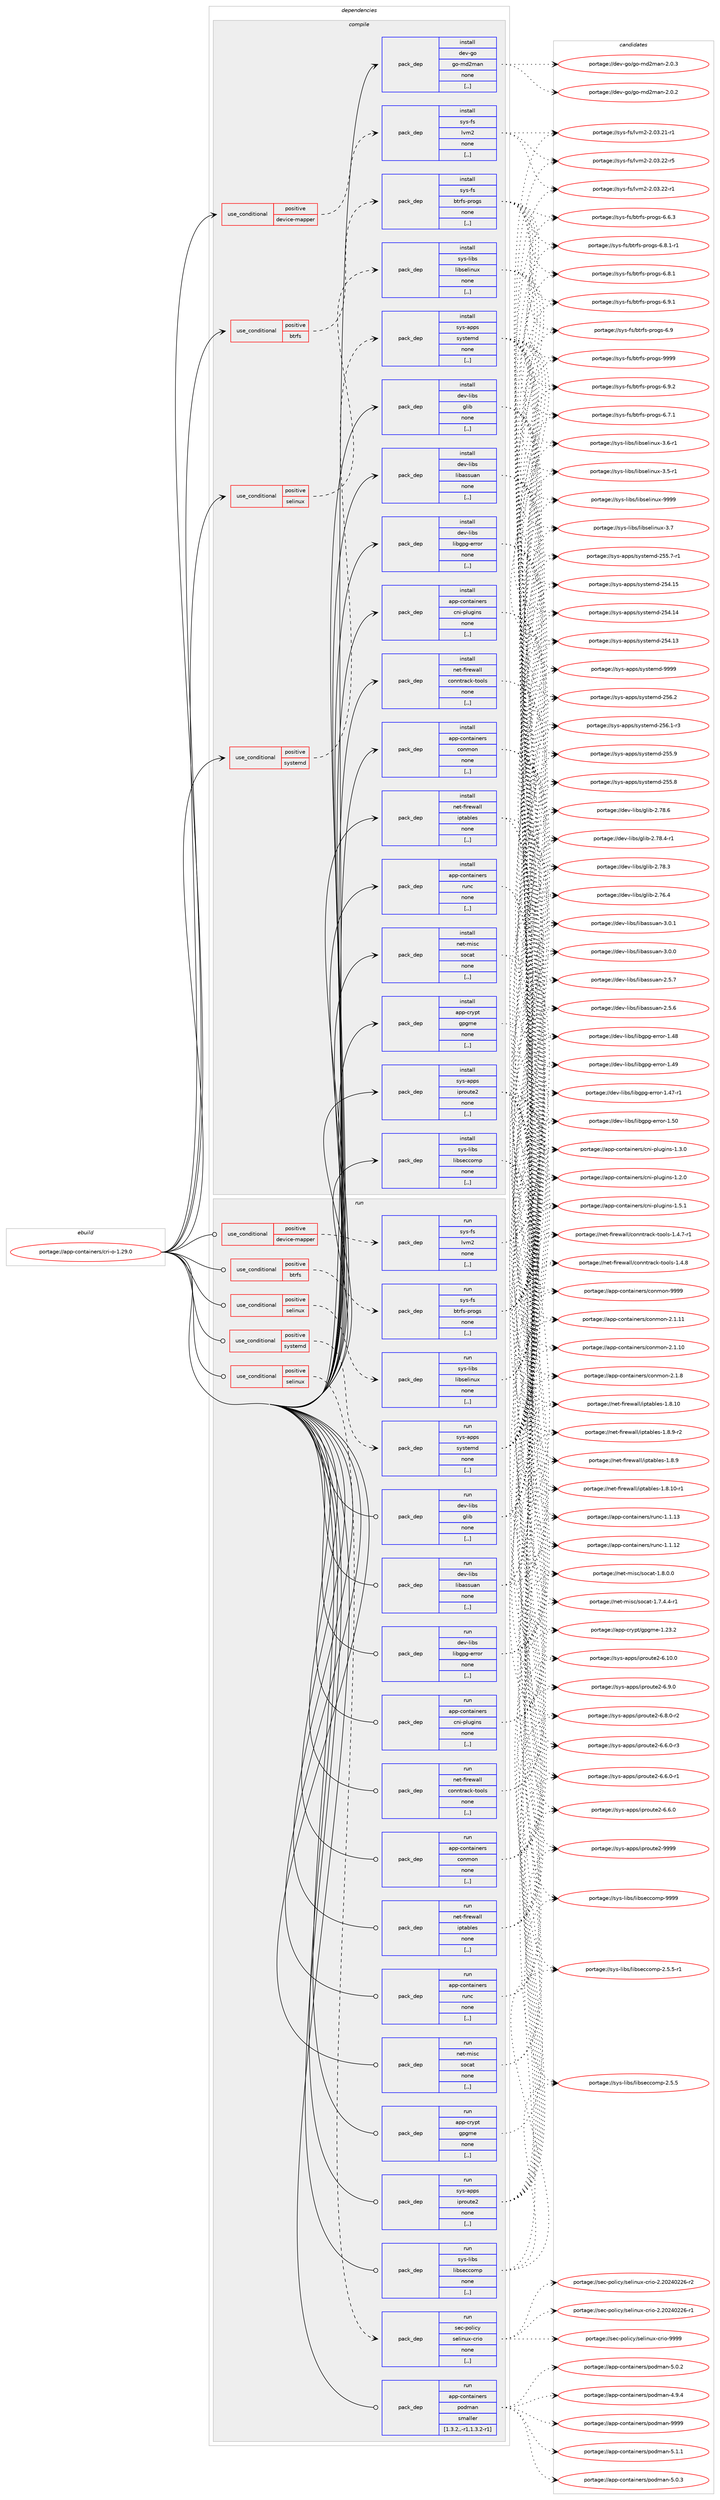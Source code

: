 digraph prolog {

# *************
# Graph options
# *************

newrank=true;
concentrate=true;
compound=true;
graph [rankdir=LR,fontname=Helvetica,fontsize=10,ranksep=1.5];#, ranksep=2.5, nodesep=0.2];
edge  [arrowhead=vee];
node  [fontname=Helvetica,fontsize=10];

# **********
# The ebuild
# **********

subgraph cluster_leftcol {
color=gray;
label=<<i>ebuild</i>>;
id [label="portage://app-containers/cri-o-1.29.0", color=red, width=4, href="../app-containers/cri-o-1.29.0.svg"];
}

# ****************
# The dependencies
# ****************

subgraph cluster_midcol {
color=gray;
label=<<i>dependencies</i>>;
subgraph cluster_compile {
fillcolor="#eeeeee";
style=filled;
label=<<i>compile</i>>;
subgraph cond2989 {
dependency11091 [label=<<TABLE BORDER="0" CELLBORDER="1" CELLSPACING="0" CELLPADDING="4"><TR><TD ROWSPAN="3" CELLPADDING="10">use_conditional</TD></TR><TR><TD>positive</TD></TR><TR><TD>btrfs</TD></TR></TABLE>>, shape=none, color=red];
subgraph pack8046 {
dependency11092 [label=<<TABLE BORDER="0" CELLBORDER="1" CELLSPACING="0" CELLPADDING="4" WIDTH="220"><TR><TD ROWSPAN="6" CELLPADDING="30">pack_dep</TD></TR><TR><TD WIDTH="110">install</TD></TR><TR><TD>sys-fs</TD></TR><TR><TD>btrfs-progs</TD></TR><TR><TD>none</TD></TR><TR><TD>[,,]</TD></TR></TABLE>>, shape=none, color=blue];
}
dependency11091:e -> dependency11092:w [weight=20,style="dashed",arrowhead="vee"];
}
id:e -> dependency11091:w [weight=20,style="solid",arrowhead="vee"];
subgraph cond2990 {
dependency11093 [label=<<TABLE BORDER="0" CELLBORDER="1" CELLSPACING="0" CELLPADDING="4"><TR><TD ROWSPAN="3" CELLPADDING="10">use_conditional</TD></TR><TR><TD>positive</TD></TR><TR><TD>device-mapper</TD></TR></TABLE>>, shape=none, color=red];
subgraph pack8047 {
dependency11094 [label=<<TABLE BORDER="0" CELLBORDER="1" CELLSPACING="0" CELLPADDING="4" WIDTH="220"><TR><TD ROWSPAN="6" CELLPADDING="30">pack_dep</TD></TR><TR><TD WIDTH="110">install</TD></TR><TR><TD>sys-fs</TD></TR><TR><TD>lvm2</TD></TR><TR><TD>none</TD></TR><TR><TD>[,,]</TD></TR></TABLE>>, shape=none, color=blue];
}
dependency11093:e -> dependency11094:w [weight=20,style="dashed",arrowhead="vee"];
}
id:e -> dependency11093:w [weight=20,style="solid",arrowhead="vee"];
subgraph cond2991 {
dependency11095 [label=<<TABLE BORDER="0" CELLBORDER="1" CELLSPACING="0" CELLPADDING="4"><TR><TD ROWSPAN="3" CELLPADDING="10">use_conditional</TD></TR><TR><TD>positive</TD></TR><TR><TD>selinux</TD></TR></TABLE>>, shape=none, color=red];
subgraph pack8048 {
dependency11096 [label=<<TABLE BORDER="0" CELLBORDER="1" CELLSPACING="0" CELLPADDING="4" WIDTH="220"><TR><TD ROWSPAN="6" CELLPADDING="30">pack_dep</TD></TR><TR><TD WIDTH="110">install</TD></TR><TR><TD>sys-libs</TD></TR><TR><TD>libselinux</TD></TR><TR><TD>none</TD></TR><TR><TD>[,,]</TD></TR></TABLE>>, shape=none, color=blue];
}
dependency11095:e -> dependency11096:w [weight=20,style="dashed",arrowhead="vee"];
}
id:e -> dependency11095:w [weight=20,style="solid",arrowhead="vee"];
subgraph cond2992 {
dependency11097 [label=<<TABLE BORDER="0" CELLBORDER="1" CELLSPACING="0" CELLPADDING="4"><TR><TD ROWSPAN="3" CELLPADDING="10">use_conditional</TD></TR><TR><TD>positive</TD></TR><TR><TD>systemd</TD></TR></TABLE>>, shape=none, color=red];
subgraph pack8049 {
dependency11098 [label=<<TABLE BORDER="0" CELLBORDER="1" CELLSPACING="0" CELLPADDING="4" WIDTH="220"><TR><TD ROWSPAN="6" CELLPADDING="30">pack_dep</TD></TR><TR><TD WIDTH="110">install</TD></TR><TR><TD>sys-apps</TD></TR><TR><TD>systemd</TD></TR><TR><TD>none</TD></TR><TR><TD>[,,]</TD></TR></TABLE>>, shape=none, color=blue];
}
dependency11097:e -> dependency11098:w [weight=20,style="dashed",arrowhead="vee"];
}
id:e -> dependency11097:w [weight=20,style="solid",arrowhead="vee"];
subgraph pack8050 {
dependency11099 [label=<<TABLE BORDER="0" CELLBORDER="1" CELLSPACING="0" CELLPADDING="4" WIDTH="220"><TR><TD ROWSPAN="6" CELLPADDING="30">pack_dep</TD></TR><TR><TD WIDTH="110">install</TD></TR><TR><TD>app-containers</TD></TR><TR><TD>cni-plugins</TD></TR><TR><TD>none</TD></TR><TR><TD>[,,]</TD></TR></TABLE>>, shape=none, color=blue];
}
id:e -> dependency11099:w [weight=20,style="solid",arrowhead="vee"];
subgraph pack8051 {
dependency11100 [label=<<TABLE BORDER="0" CELLBORDER="1" CELLSPACING="0" CELLPADDING="4" WIDTH="220"><TR><TD ROWSPAN="6" CELLPADDING="30">pack_dep</TD></TR><TR><TD WIDTH="110">install</TD></TR><TR><TD>app-containers</TD></TR><TR><TD>conmon</TD></TR><TR><TD>none</TD></TR><TR><TD>[,,]</TD></TR></TABLE>>, shape=none, color=blue];
}
id:e -> dependency11100:w [weight=20,style="solid",arrowhead="vee"];
subgraph pack8052 {
dependency11101 [label=<<TABLE BORDER="0" CELLBORDER="1" CELLSPACING="0" CELLPADDING="4" WIDTH="220"><TR><TD ROWSPAN="6" CELLPADDING="30">pack_dep</TD></TR><TR><TD WIDTH="110">install</TD></TR><TR><TD>app-containers</TD></TR><TR><TD>runc</TD></TR><TR><TD>none</TD></TR><TR><TD>[,,]</TD></TR></TABLE>>, shape=none, color=blue];
}
id:e -> dependency11101:w [weight=20,style="solid",arrowhead="vee"];
subgraph pack8053 {
dependency11102 [label=<<TABLE BORDER="0" CELLBORDER="1" CELLSPACING="0" CELLPADDING="4" WIDTH="220"><TR><TD ROWSPAN="6" CELLPADDING="30">pack_dep</TD></TR><TR><TD WIDTH="110">install</TD></TR><TR><TD>app-crypt</TD></TR><TR><TD>gpgme</TD></TR><TR><TD>none</TD></TR><TR><TD>[,,]</TD></TR></TABLE>>, shape=none, color=blue];
}
id:e -> dependency11102:w [weight=20,style="solid",arrowhead="vee"];
subgraph pack8054 {
dependency11103 [label=<<TABLE BORDER="0" CELLBORDER="1" CELLSPACING="0" CELLPADDING="4" WIDTH="220"><TR><TD ROWSPAN="6" CELLPADDING="30">pack_dep</TD></TR><TR><TD WIDTH="110">install</TD></TR><TR><TD>dev-go</TD></TR><TR><TD>go-md2man</TD></TR><TR><TD>none</TD></TR><TR><TD>[,,]</TD></TR></TABLE>>, shape=none, color=blue];
}
id:e -> dependency11103:w [weight=20,style="solid",arrowhead="vee"];
subgraph pack8055 {
dependency11104 [label=<<TABLE BORDER="0" CELLBORDER="1" CELLSPACING="0" CELLPADDING="4" WIDTH="220"><TR><TD ROWSPAN="6" CELLPADDING="30">pack_dep</TD></TR><TR><TD WIDTH="110">install</TD></TR><TR><TD>dev-libs</TD></TR><TR><TD>glib</TD></TR><TR><TD>none</TD></TR><TR><TD>[,,]</TD></TR></TABLE>>, shape=none, color=blue];
}
id:e -> dependency11104:w [weight=20,style="solid",arrowhead="vee"];
subgraph pack8056 {
dependency11105 [label=<<TABLE BORDER="0" CELLBORDER="1" CELLSPACING="0" CELLPADDING="4" WIDTH="220"><TR><TD ROWSPAN="6" CELLPADDING="30">pack_dep</TD></TR><TR><TD WIDTH="110">install</TD></TR><TR><TD>dev-libs</TD></TR><TR><TD>libassuan</TD></TR><TR><TD>none</TD></TR><TR><TD>[,,]</TD></TR></TABLE>>, shape=none, color=blue];
}
id:e -> dependency11105:w [weight=20,style="solid",arrowhead="vee"];
subgraph pack8057 {
dependency11106 [label=<<TABLE BORDER="0" CELLBORDER="1" CELLSPACING="0" CELLPADDING="4" WIDTH="220"><TR><TD ROWSPAN="6" CELLPADDING="30">pack_dep</TD></TR><TR><TD WIDTH="110">install</TD></TR><TR><TD>dev-libs</TD></TR><TR><TD>libgpg-error</TD></TR><TR><TD>none</TD></TR><TR><TD>[,,]</TD></TR></TABLE>>, shape=none, color=blue];
}
id:e -> dependency11106:w [weight=20,style="solid",arrowhead="vee"];
subgraph pack8058 {
dependency11107 [label=<<TABLE BORDER="0" CELLBORDER="1" CELLSPACING="0" CELLPADDING="4" WIDTH="220"><TR><TD ROWSPAN="6" CELLPADDING="30">pack_dep</TD></TR><TR><TD WIDTH="110">install</TD></TR><TR><TD>net-firewall</TD></TR><TR><TD>conntrack-tools</TD></TR><TR><TD>none</TD></TR><TR><TD>[,,]</TD></TR></TABLE>>, shape=none, color=blue];
}
id:e -> dependency11107:w [weight=20,style="solid",arrowhead="vee"];
subgraph pack8059 {
dependency11108 [label=<<TABLE BORDER="0" CELLBORDER="1" CELLSPACING="0" CELLPADDING="4" WIDTH="220"><TR><TD ROWSPAN="6" CELLPADDING="30">pack_dep</TD></TR><TR><TD WIDTH="110">install</TD></TR><TR><TD>net-firewall</TD></TR><TR><TD>iptables</TD></TR><TR><TD>none</TD></TR><TR><TD>[,,]</TD></TR></TABLE>>, shape=none, color=blue];
}
id:e -> dependency11108:w [weight=20,style="solid",arrowhead="vee"];
subgraph pack8060 {
dependency11109 [label=<<TABLE BORDER="0" CELLBORDER="1" CELLSPACING="0" CELLPADDING="4" WIDTH="220"><TR><TD ROWSPAN="6" CELLPADDING="30">pack_dep</TD></TR><TR><TD WIDTH="110">install</TD></TR><TR><TD>net-misc</TD></TR><TR><TD>socat</TD></TR><TR><TD>none</TD></TR><TR><TD>[,,]</TD></TR></TABLE>>, shape=none, color=blue];
}
id:e -> dependency11109:w [weight=20,style="solid",arrowhead="vee"];
subgraph pack8061 {
dependency11110 [label=<<TABLE BORDER="0" CELLBORDER="1" CELLSPACING="0" CELLPADDING="4" WIDTH="220"><TR><TD ROWSPAN="6" CELLPADDING="30">pack_dep</TD></TR><TR><TD WIDTH="110">install</TD></TR><TR><TD>sys-apps</TD></TR><TR><TD>iproute2</TD></TR><TR><TD>none</TD></TR><TR><TD>[,,]</TD></TR></TABLE>>, shape=none, color=blue];
}
id:e -> dependency11110:w [weight=20,style="solid",arrowhead="vee"];
subgraph pack8062 {
dependency11111 [label=<<TABLE BORDER="0" CELLBORDER="1" CELLSPACING="0" CELLPADDING="4" WIDTH="220"><TR><TD ROWSPAN="6" CELLPADDING="30">pack_dep</TD></TR><TR><TD WIDTH="110">install</TD></TR><TR><TD>sys-libs</TD></TR><TR><TD>libseccomp</TD></TR><TR><TD>none</TD></TR><TR><TD>[,,]</TD></TR></TABLE>>, shape=none, color=blue];
}
id:e -> dependency11111:w [weight=20,style="solid",arrowhead="vee"];
}
subgraph cluster_compileandrun {
fillcolor="#eeeeee";
style=filled;
label=<<i>compile and run</i>>;
}
subgraph cluster_run {
fillcolor="#eeeeee";
style=filled;
label=<<i>run</i>>;
subgraph cond2993 {
dependency11112 [label=<<TABLE BORDER="0" CELLBORDER="1" CELLSPACING="0" CELLPADDING="4"><TR><TD ROWSPAN="3" CELLPADDING="10">use_conditional</TD></TR><TR><TD>positive</TD></TR><TR><TD>btrfs</TD></TR></TABLE>>, shape=none, color=red];
subgraph pack8063 {
dependency11113 [label=<<TABLE BORDER="0" CELLBORDER="1" CELLSPACING="0" CELLPADDING="4" WIDTH="220"><TR><TD ROWSPAN="6" CELLPADDING="30">pack_dep</TD></TR><TR><TD WIDTH="110">run</TD></TR><TR><TD>sys-fs</TD></TR><TR><TD>btrfs-progs</TD></TR><TR><TD>none</TD></TR><TR><TD>[,,]</TD></TR></TABLE>>, shape=none, color=blue];
}
dependency11112:e -> dependency11113:w [weight=20,style="dashed",arrowhead="vee"];
}
id:e -> dependency11112:w [weight=20,style="solid",arrowhead="odot"];
subgraph cond2994 {
dependency11114 [label=<<TABLE BORDER="0" CELLBORDER="1" CELLSPACING="0" CELLPADDING="4"><TR><TD ROWSPAN="3" CELLPADDING="10">use_conditional</TD></TR><TR><TD>positive</TD></TR><TR><TD>device-mapper</TD></TR></TABLE>>, shape=none, color=red];
subgraph pack8064 {
dependency11115 [label=<<TABLE BORDER="0" CELLBORDER="1" CELLSPACING="0" CELLPADDING="4" WIDTH="220"><TR><TD ROWSPAN="6" CELLPADDING="30">pack_dep</TD></TR><TR><TD WIDTH="110">run</TD></TR><TR><TD>sys-fs</TD></TR><TR><TD>lvm2</TD></TR><TR><TD>none</TD></TR><TR><TD>[,,]</TD></TR></TABLE>>, shape=none, color=blue];
}
dependency11114:e -> dependency11115:w [weight=20,style="dashed",arrowhead="vee"];
}
id:e -> dependency11114:w [weight=20,style="solid",arrowhead="odot"];
subgraph cond2995 {
dependency11116 [label=<<TABLE BORDER="0" CELLBORDER="1" CELLSPACING="0" CELLPADDING="4"><TR><TD ROWSPAN="3" CELLPADDING="10">use_conditional</TD></TR><TR><TD>positive</TD></TR><TR><TD>selinux</TD></TR></TABLE>>, shape=none, color=red];
subgraph pack8065 {
dependency11117 [label=<<TABLE BORDER="0" CELLBORDER="1" CELLSPACING="0" CELLPADDING="4" WIDTH="220"><TR><TD ROWSPAN="6" CELLPADDING="30">pack_dep</TD></TR><TR><TD WIDTH="110">run</TD></TR><TR><TD>sec-policy</TD></TR><TR><TD>selinux-crio</TD></TR><TR><TD>none</TD></TR><TR><TD>[,,]</TD></TR></TABLE>>, shape=none, color=blue];
}
dependency11116:e -> dependency11117:w [weight=20,style="dashed",arrowhead="vee"];
}
id:e -> dependency11116:w [weight=20,style="solid",arrowhead="odot"];
subgraph cond2996 {
dependency11118 [label=<<TABLE BORDER="0" CELLBORDER="1" CELLSPACING="0" CELLPADDING="4"><TR><TD ROWSPAN="3" CELLPADDING="10">use_conditional</TD></TR><TR><TD>positive</TD></TR><TR><TD>selinux</TD></TR></TABLE>>, shape=none, color=red];
subgraph pack8066 {
dependency11119 [label=<<TABLE BORDER="0" CELLBORDER="1" CELLSPACING="0" CELLPADDING="4" WIDTH="220"><TR><TD ROWSPAN="6" CELLPADDING="30">pack_dep</TD></TR><TR><TD WIDTH="110">run</TD></TR><TR><TD>sys-libs</TD></TR><TR><TD>libselinux</TD></TR><TR><TD>none</TD></TR><TR><TD>[,,]</TD></TR></TABLE>>, shape=none, color=blue];
}
dependency11118:e -> dependency11119:w [weight=20,style="dashed",arrowhead="vee"];
}
id:e -> dependency11118:w [weight=20,style="solid",arrowhead="odot"];
subgraph cond2997 {
dependency11120 [label=<<TABLE BORDER="0" CELLBORDER="1" CELLSPACING="0" CELLPADDING="4"><TR><TD ROWSPAN="3" CELLPADDING="10">use_conditional</TD></TR><TR><TD>positive</TD></TR><TR><TD>systemd</TD></TR></TABLE>>, shape=none, color=red];
subgraph pack8067 {
dependency11121 [label=<<TABLE BORDER="0" CELLBORDER="1" CELLSPACING="0" CELLPADDING="4" WIDTH="220"><TR><TD ROWSPAN="6" CELLPADDING="30">pack_dep</TD></TR><TR><TD WIDTH="110">run</TD></TR><TR><TD>sys-apps</TD></TR><TR><TD>systemd</TD></TR><TR><TD>none</TD></TR><TR><TD>[,,]</TD></TR></TABLE>>, shape=none, color=blue];
}
dependency11120:e -> dependency11121:w [weight=20,style="dashed",arrowhead="vee"];
}
id:e -> dependency11120:w [weight=20,style="solid",arrowhead="odot"];
subgraph pack8068 {
dependency11122 [label=<<TABLE BORDER="0" CELLBORDER="1" CELLSPACING="0" CELLPADDING="4" WIDTH="220"><TR><TD ROWSPAN="6" CELLPADDING="30">pack_dep</TD></TR><TR><TD WIDTH="110">run</TD></TR><TR><TD>app-containers</TD></TR><TR><TD>cni-plugins</TD></TR><TR><TD>none</TD></TR><TR><TD>[,,]</TD></TR></TABLE>>, shape=none, color=blue];
}
id:e -> dependency11122:w [weight=20,style="solid",arrowhead="odot"];
subgraph pack8069 {
dependency11123 [label=<<TABLE BORDER="0" CELLBORDER="1" CELLSPACING="0" CELLPADDING="4" WIDTH="220"><TR><TD ROWSPAN="6" CELLPADDING="30">pack_dep</TD></TR><TR><TD WIDTH="110">run</TD></TR><TR><TD>app-containers</TD></TR><TR><TD>conmon</TD></TR><TR><TD>none</TD></TR><TR><TD>[,,]</TD></TR></TABLE>>, shape=none, color=blue];
}
id:e -> dependency11123:w [weight=20,style="solid",arrowhead="odot"];
subgraph pack8070 {
dependency11124 [label=<<TABLE BORDER="0" CELLBORDER="1" CELLSPACING="0" CELLPADDING="4" WIDTH="220"><TR><TD ROWSPAN="6" CELLPADDING="30">pack_dep</TD></TR><TR><TD WIDTH="110">run</TD></TR><TR><TD>app-containers</TD></TR><TR><TD>runc</TD></TR><TR><TD>none</TD></TR><TR><TD>[,,]</TD></TR></TABLE>>, shape=none, color=blue];
}
id:e -> dependency11124:w [weight=20,style="solid",arrowhead="odot"];
subgraph pack8071 {
dependency11125 [label=<<TABLE BORDER="0" CELLBORDER="1" CELLSPACING="0" CELLPADDING="4" WIDTH="220"><TR><TD ROWSPAN="6" CELLPADDING="30">pack_dep</TD></TR><TR><TD WIDTH="110">run</TD></TR><TR><TD>app-crypt</TD></TR><TR><TD>gpgme</TD></TR><TR><TD>none</TD></TR><TR><TD>[,,]</TD></TR></TABLE>>, shape=none, color=blue];
}
id:e -> dependency11125:w [weight=20,style="solid",arrowhead="odot"];
subgraph pack8072 {
dependency11126 [label=<<TABLE BORDER="0" CELLBORDER="1" CELLSPACING="0" CELLPADDING="4" WIDTH="220"><TR><TD ROWSPAN="6" CELLPADDING="30">pack_dep</TD></TR><TR><TD WIDTH="110">run</TD></TR><TR><TD>dev-libs</TD></TR><TR><TD>glib</TD></TR><TR><TD>none</TD></TR><TR><TD>[,,]</TD></TR></TABLE>>, shape=none, color=blue];
}
id:e -> dependency11126:w [weight=20,style="solid",arrowhead="odot"];
subgraph pack8073 {
dependency11127 [label=<<TABLE BORDER="0" CELLBORDER="1" CELLSPACING="0" CELLPADDING="4" WIDTH="220"><TR><TD ROWSPAN="6" CELLPADDING="30">pack_dep</TD></TR><TR><TD WIDTH="110">run</TD></TR><TR><TD>dev-libs</TD></TR><TR><TD>libassuan</TD></TR><TR><TD>none</TD></TR><TR><TD>[,,]</TD></TR></TABLE>>, shape=none, color=blue];
}
id:e -> dependency11127:w [weight=20,style="solid",arrowhead="odot"];
subgraph pack8074 {
dependency11128 [label=<<TABLE BORDER="0" CELLBORDER="1" CELLSPACING="0" CELLPADDING="4" WIDTH="220"><TR><TD ROWSPAN="6" CELLPADDING="30">pack_dep</TD></TR><TR><TD WIDTH="110">run</TD></TR><TR><TD>dev-libs</TD></TR><TR><TD>libgpg-error</TD></TR><TR><TD>none</TD></TR><TR><TD>[,,]</TD></TR></TABLE>>, shape=none, color=blue];
}
id:e -> dependency11128:w [weight=20,style="solid",arrowhead="odot"];
subgraph pack8075 {
dependency11129 [label=<<TABLE BORDER="0" CELLBORDER="1" CELLSPACING="0" CELLPADDING="4" WIDTH="220"><TR><TD ROWSPAN="6" CELLPADDING="30">pack_dep</TD></TR><TR><TD WIDTH="110">run</TD></TR><TR><TD>net-firewall</TD></TR><TR><TD>conntrack-tools</TD></TR><TR><TD>none</TD></TR><TR><TD>[,,]</TD></TR></TABLE>>, shape=none, color=blue];
}
id:e -> dependency11129:w [weight=20,style="solid",arrowhead="odot"];
subgraph pack8076 {
dependency11130 [label=<<TABLE BORDER="0" CELLBORDER="1" CELLSPACING="0" CELLPADDING="4" WIDTH="220"><TR><TD ROWSPAN="6" CELLPADDING="30">pack_dep</TD></TR><TR><TD WIDTH="110">run</TD></TR><TR><TD>net-firewall</TD></TR><TR><TD>iptables</TD></TR><TR><TD>none</TD></TR><TR><TD>[,,]</TD></TR></TABLE>>, shape=none, color=blue];
}
id:e -> dependency11130:w [weight=20,style="solid",arrowhead="odot"];
subgraph pack8077 {
dependency11131 [label=<<TABLE BORDER="0" CELLBORDER="1" CELLSPACING="0" CELLPADDING="4" WIDTH="220"><TR><TD ROWSPAN="6" CELLPADDING="30">pack_dep</TD></TR><TR><TD WIDTH="110">run</TD></TR><TR><TD>net-misc</TD></TR><TR><TD>socat</TD></TR><TR><TD>none</TD></TR><TR><TD>[,,]</TD></TR></TABLE>>, shape=none, color=blue];
}
id:e -> dependency11131:w [weight=20,style="solid",arrowhead="odot"];
subgraph pack8078 {
dependency11132 [label=<<TABLE BORDER="0" CELLBORDER="1" CELLSPACING="0" CELLPADDING="4" WIDTH="220"><TR><TD ROWSPAN="6" CELLPADDING="30">pack_dep</TD></TR><TR><TD WIDTH="110">run</TD></TR><TR><TD>sys-apps</TD></TR><TR><TD>iproute2</TD></TR><TR><TD>none</TD></TR><TR><TD>[,,]</TD></TR></TABLE>>, shape=none, color=blue];
}
id:e -> dependency11132:w [weight=20,style="solid",arrowhead="odot"];
subgraph pack8079 {
dependency11133 [label=<<TABLE BORDER="0" CELLBORDER="1" CELLSPACING="0" CELLPADDING="4" WIDTH="220"><TR><TD ROWSPAN="6" CELLPADDING="30">pack_dep</TD></TR><TR><TD WIDTH="110">run</TD></TR><TR><TD>sys-libs</TD></TR><TR><TD>libseccomp</TD></TR><TR><TD>none</TD></TR><TR><TD>[,,]</TD></TR></TABLE>>, shape=none, color=blue];
}
id:e -> dependency11133:w [weight=20,style="solid",arrowhead="odot"];
subgraph pack8080 {
dependency11134 [label=<<TABLE BORDER="0" CELLBORDER="1" CELLSPACING="0" CELLPADDING="4" WIDTH="220"><TR><TD ROWSPAN="6" CELLPADDING="30">pack_dep</TD></TR><TR><TD WIDTH="110">run</TD></TR><TR><TD>app-containers</TD></TR><TR><TD>podman</TD></TR><TR><TD>smaller</TD></TR><TR><TD>[1.3.2,,-r1,1.3.2-r1]</TD></TR></TABLE>>, shape=none, color=blue];
}
id:e -> dependency11134:w [weight=20,style="solid",arrowhead="odot"];
}
}

# **************
# The candidates
# **************

subgraph cluster_choices {
rank=same;
color=gray;
label=<<i>candidates</i>>;

subgraph choice8046 {
color=black;
nodesep=1;
choice115121115451021154798116114102115451121141111031154557575757 [label="portage://sys-fs/btrfs-progs-9999", color=red, width=4,href="../sys-fs/btrfs-progs-9999.svg"];
choice11512111545102115479811611410211545112114111103115455446574650 [label="portage://sys-fs/btrfs-progs-6.9.2", color=red, width=4,href="../sys-fs/btrfs-progs-6.9.2.svg"];
choice11512111545102115479811611410211545112114111103115455446574649 [label="portage://sys-fs/btrfs-progs-6.9.1", color=red, width=4,href="../sys-fs/btrfs-progs-6.9.1.svg"];
choice1151211154510211547981161141021154511211411110311545544657 [label="portage://sys-fs/btrfs-progs-6.9", color=red, width=4,href="../sys-fs/btrfs-progs-6.9.svg"];
choice115121115451021154798116114102115451121141111031154554465646494511449 [label="portage://sys-fs/btrfs-progs-6.8.1-r1", color=red, width=4,href="../sys-fs/btrfs-progs-6.8.1-r1.svg"];
choice11512111545102115479811611410211545112114111103115455446564649 [label="portage://sys-fs/btrfs-progs-6.8.1", color=red, width=4,href="../sys-fs/btrfs-progs-6.8.1.svg"];
choice11512111545102115479811611410211545112114111103115455446554649 [label="portage://sys-fs/btrfs-progs-6.7.1", color=red, width=4,href="../sys-fs/btrfs-progs-6.7.1.svg"];
choice11512111545102115479811611410211545112114111103115455446544651 [label="portage://sys-fs/btrfs-progs-6.6.3", color=red, width=4,href="../sys-fs/btrfs-progs-6.6.3.svg"];
dependency11092:e -> choice115121115451021154798116114102115451121141111031154557575757:w [style=dotted,weight="100"];
dependency11092:e -> choice11512111545102115479811611410211545112114111103115455446574650:w [style=dotted,weight="100"];
dependency11092:e -> choice11512111545102115479811611410211545112114111103115455446574649:w [style=dotted,weight="100"];
dependency11092:e -> choice1151211154510211547981161141021154511211411110311545544657:w [style=dotted,weight="100"];
dependency11092:e -> choice115121115451021154798116114102115451121141111031154554465646494511449:w [style=dotted,weight="100"];
dependency11092:e -> choice11512111545102115479811611410211545112114111103115455446564649:w [style=dotted,weight="100"];
dependency11092:e -> choice11512111545102115479811611410211545112114111103115455446554649:w [style=dotted,weight="100"];
dependency11092:e -> choice11512111545102115479811611410211545112114111103115455446544651:w [style=dotted,weight="100"];
}
subgraph choice8047 {
color=black;
nodesep=1;
choice11512111545102115471081181095045504648514650504511453 [label="portage://sys-fs/lvm2-2.03.22-r5", color=red, width=4,href="../sys-fs/lvm2-2.03.22-r5.svg"];
choice11512111545102115471081181095045504648514650504511449 [label="portage://sys-fs/lvm2-2.03.22-r1", color=red, width=4,href="../sys-fs/lvm2-2.03.22-r1.svg"];
choice11512111545102115471081181095045504648514650494511449 [label="portage://sys-fs/lvm2-2.03.21-r1", color=red, width=4,href="../sys-fs/lvm2-2.03.21-r1.svg"];
dependency11094:e -> choice11512111545102115471081181095045504648514650504511453:w [style=dotted,weight="100"];
dependency11094:e -> choice11512111545102115471081181095045504648514650504511449:w [style=dotted,weight="100"];
dependency11094:e -> choice11512111545102115471081181095045504648514650494511449:w [style=dotted,weight="100"];
}
subgraph choice8048 {
color=black;
nodesep=1;
choice115121115451081059811547108105981151011081051101171204557575757 [label="portage://sys-libs/libselinux-9999", color=red, width=4,href="../sys-libs/libselinux-9999.svg"];
choice1151211154510810598115471081059811510110810511011712045514655 [label="portage://sys-libs/libselinux-3.7", color=red, width=4,href="../sys-libs/libselinux-3.7.svg"];
choice11512111545108105981154710810598115101108105110117120455146544511449 [label="portage://sys-libs/libselinux-3.6-r1", color=red, width=4,href="../sys-libs/libselinux-3.6-r1.svg"];
choice11512111545108105981154710810598115101108105110117120455146534511449 [label="portage://sys-libs/libselinux-3.5-r1", color=red, width=4,href="../sys-libs/libselinux-3.5-r1.svg"];
dependency11096:e -> choice115121115451081059811547108105981151011081051101171204557575757:w [style=dotted,weight="100"];
dependency11096:e -> choice1151211154510810598115471081059811510110810511011712045514655:w [style=dotted,weight="100"];
dependency11096:e -> choice11512111545108105981154710810598115101108105110117120455146544511449:w [style=dotted,weight="100"];
dependency11096:e -> choice11512111545108105981154710810598115101108105110117120455146534511449:w [style=dotted,weight="100"];
}
subgraph choice8049 {
color=black;
nodesep=1;
choice1151211154597112112115471151211151161011091004557575757 [label="portage://sys-apps/systemd-9999", color=red, width=4,href="../sys-apps/systemd-9999.svg"];
choice115121115459711211211547115121115116101109100455053544650 [label="portage://sys-apps/systemd-256.2", color=red, width=4,href="../sys-apps/systemd-256.2.svg"];
choice1151211154597112112115471151211151161011091004550535446494511451 [label="portage://sys-apps/systemd-256.1-r3", color=red, width=4,href="../sys-apps/systemd-256.1-r3.svg"];
choice115121115459711211211547115121115116101109100455053534657 [label="portage://sys-apps/systemd-255.9", color=red, width=4,href="../sys-apps/systemd-255.9.svg"];
choice115121115459711211211547115121115116101109100455053534656 [label="portage://sys-apps/systemd-255.8", color=red, width=4,href="../sys-apps/systemd-255.8.svg"];
choice1151211154597112112115471151211151161011091004550535346554511449 [label="portage://sys-apps/systemd-255.7-r1", color=red, width=4,href="../sys-apps/systemd-255.7-r1.svg"];
choice11512111545971121121154711512111511610110910045505352464953 [label="portage://sys-apps/systemd-254.15", color=red, width=4,href="../sys-apps/systemd-254.15.svg"];
choice11512111545971121121154711512111511610110910045505352464952 [label="portage://sys-apps/systemd-254.14", color=red, width=4,href="../sys-apps/systemd-254.14.svg"];
choice11512111545971121121154711512111511610110910045505352464951 [label="portage://sys-apps/systemd-254.13", color=red, width=4,href="../sys-apps/systemd-254.13.svg"];
dependency11098:e -> choice1151211154597112112115471151211151161011091004557575757:w [style=dotted,weight="100"];
dependency11098:e -> choice115121115459711211211547115121115116101109100455053544650:w [style=dotted,weight="100"];
dependency11098:e -> choice1151211154597112112115471151211151161011091004550535446494511451:w [style=dotted,weight="100"];
dependency11098:e -> choice115121115459711211211547115121115116101109100455053534657:w [style=dotted,weight="100"];
dependency11098:e -> choice115121115459711211211547115121115116101109100455053534656:w [style=dotted,weight="100"];
dependency11098:e -> choice1151211154597112112115471151211151161011091004550535346554511449:w [style=dotted,weight="100"];
dependency11098:e -> choice11512111545971121121154711512111511610110910045505352464953:w [style=dotted,weight="100"];
dependency11098:e -> choice11512111545971121121154711512111511610110910045505352464952:w [style=dotted,weight="100"];
dependency11098:e -> choice11512111545971121121154711512111511610110910045505352464951:w [style=dotted,weight="100"];
}
subgraph choice8050 {
color=black;
nodesep=1;
choice97112112459911111011697105110101114115479911010545112108117103105110115454946534649 [label="portage://app-containers/cni-plugins-1.5.1", color=red, width=4,href="../app-containers/cni-plugins-1.5.1.svg"];
choice97112112459911111011697105110101114115479911010545112108117103105110115454946514648 [label="portage://app-containers/cni-plugins-1.3.0", color=red, width=4,href="../app-containers/cni-plugins-1.3.0.svg"];
choice97112112459911111011697105110101114115479911010545112108117103105110115454946504648 [label="portage://app-containers/cni-plugins-1.2.0", color=red, width=4,href="../app-containers/cni-plugins-1.2.0.svg"];
dependency11099:e -> choice97112112459911111011697105110101114115479911010545112108117103105110115454946534649:w [style=dotted,weight="100"];
dependency11099:e -> choice97112112459911111011697105110101114115479911010545112108117103105110115454946514648:w [style=dotted,weight="100"];
dependency11099:e -> choice97112112459911111011697105110101114115479911010545112108117103105110115454946504648:w [style=dotted,weight="100"];
}
subgraph choice8051 {
color=black;
nodesep=1;
choice9711211245991111101169710511010111411547991111101091111104557575757 [label="portage://app-containers/conmon-9999", color=red, width=4,href="../app-containers/conmon-9999.svg"];
choice97112112459911111011697105110101114115479911111010911111045504649464949 [label="portage://app-containers/conmon-2.1.11", color=red, width=4,href="../app-containers/conmon-2.1.11.svg"];
choice97112112459911111011697105110101114115479911111010911111045504649464948 [label="portage://app-containers/conmon-2.1.10", color=red, width=4,href="../app-containers/conmon-2.1.10.svg"];
choice971121124599111110116971051101011141154799111110109111110455046494656 [label="portage://app-containers/conmon-2.1.8", color=red, width=4,href="../app-containers/conmon-2.1.8.svg"];
dependency11100:e -> choice9711211245991111101169710511010111411547991111101091111104557575757:w [style=dotted,weight="100"];
dependency11100:e -> choice97112112459911111011697105110101114115479911111010911111045504649464949:w [style=dotted,weight="100"];
dependency11100:e -> choice97112112459911111011697105110101114115479911111010911111045504649464948:w [style=dotted,weight="100"];
dependency11100:e -> choice971121124599111110116971051101011141154799111110109111110455046494656:w [style=dotted,weight="100"];
}
subgraph choice8052 {
color=black;
nodesep=1;
choice97112112459911111011697105110101114115471141171109945494649464951 [label="portage://app-containers/runc-1.1.13", color=red, width=4,href="../app-containers/runc-1.1.13.svg"];
choice97112112459911111011697105110101114115471141171109945494649464950 [label="portage://app-containers/runc-1.1.12", color=red, width=4,href="../app-containers/runc-1.1.12.svg"];
dependency11101:e -> choice97112112459911111011697105110101114115471141171109945494649464951:w [style=dotted,weight="100"];
dependency11101:e -> choice97112112459911111011697105110101114115471141171109945494649464950:w [style=dotted,weight="100"];
}
subgraph choice8053 {
color=black;
nodesep=1;
choice9711211245991141211121164710311210310910145494650514650 [label="portage://app-crypt/gpgme-1.23.2", color=red, width=4,href="../app-crypt/gpgme-1.23.2.svg"];
dependency11102:e -> choice9711211245991141211121164710311210310910145494650514650:w [style=dotted,weight="100"];
}
subgraph choice8054 {
color=black;
nodesep=1;
choice1001011184510311147103111451091005010997110455046484651 [label="portage://dev-go/go-md2man-2.0.3", color=red, width=4,href="../dev-go/go-md2man-2.0.3.svg"];
choice1001011184510311147103111451091005010997110455046484650 [label="portage://dev-go/go-md2man-2.0.2", color=red, width=4,href="../dev-go/go-md2man-2.0.2.svg"];
dependency11103:e -> choice1001011184510311147103111451091005010997110455046484651:w [style=dotted,weight="100"];
dependency11103:e -> choice1001011184510311147103111451091005010997110455046484650:w [style=dotted,weight="100"];
}
subgraph choice8055 {
color=black;
nodesep=1;
choice1001011184510810598115471031081059845504655564654 [label="portage://dev-libs/glib-2.78.6", color=red, width=4,href="../dev-libs/glib-2.78.6.svg"];
choice10010111845108105981154710310810598455046555646524511449 [label="portage://dev-libs/glib-2.78.4-r1", color=red, width=4,href="../dev-libs/glib-2.78.4-r1.svg"];
choice1001011184510810598115471031081059845504655564651 [label="portage://dev-libs/glib-2.78.3", color=red, width=4,href="../dev-libs/glib-2.78.3.svg"];
choice1001011184510810598115471031081059845504655544652 [label="portage://dev-libs/glib-2.76.4", color=red, width=4,href="../dev-libs/glib-2.76.4.svg"];
dependency11104:e -> choice1001011184510810598115471031081059845504655564654:w [style=dotted,weight="100"];
dependency11104:e -> choice10010111845108105981154710310810598455046555646524511449:w [style=dotted,weight="100"];
dependency11104:e -> choice1001011184510810598115471031081059845504655564651:w [style=dotted,weight="100"];
dependency11104:e -> choice1001011184510810598115471031081059845504655544652:w [style=dotted,weight="100"];
}
subgraph choice8056 {
color=black;
nodesep=1;
choice100101118451081059811547108105989711511511797110455146484649 [label="portage://dev-libs/libassuan-3.0.1", color=red, width=4,href="../dev-libs/libassuan-3.0.1.svg"];
choice100101118451081059811547108105989711511511797110455146484648 [label="portage://dev-libs/libassuan-3.0.0", color=red, width=4,href="../dev-libs/libassuan-3.0.0.svg"];
choice100101118451081059811547108105989711511511797110455046534655 [label="portage://dev-libs/libassuan-2.5.7", color=red, width=4,href="../dev-libs/libassuan-2.5.7.svg"];
choice100101118451081059811547108105989711511511797110455046534654 [label="portage://dev-libs/libassuan-2.5.6", color=red, width=4,href="../dev-libs/libassuan-2.5.6.svg"];
dependency11105:e -> choice100101118451081059811547108105989711511511797110455146484649:w [style=dotted,weight="100"];
dependency11105:e -> choice100101118451081059811547108105989711511511797110455146484648:w [style=dotted,weight="100"];
dependency11105:e -> choice100101118451081059811547108105989711511511797110455046534655:w [style=dotted,weight="100"];
dependency11105:e -> choice100101118451081059811547108105989711511511797110455046534654:w [style=dotted,weight="100"];
}
subgraph choice8057 {
color=black;
nodesep=1;
choice10010111845108105981154710810598103112103451011141141111144549465348 [label="portage://dev-libs/libgpg-error-1.50", color=red, width=4,href="../dev-libs/libgpg-error-1.50.svg"];
choice10010111845108105981154710810598103112103451011141141111144549465257 [label="portage://dev-libs/libgpg-error-1.49", color=red, width=4,href="../dev-libs/libgpg-error-1.49.svg"];
choice10010111845108105981154710810598103112103451011141141111144549465256 [label="portage://dev-libs/libgpg-error-1.48", color=red, width=4,href="../dev-libs/libgpg-error-1.48.svg"];
choice100101118451081059811547108105981031121034510111411411111445494652554511449 [label="portage://dev-libs/libgpg-error-1.47-r1", color=red, width=4,href="../dev-libs/libgpg-error-1.47-r1.svg"];
dependency11106:e -> choice10010111845108105981154710810598103112103451011141141111144549465348:w [style=dotted,weight="100"];
dependency11106:e -> choice10010111845108105981154710810598103112103451011141141111144549465257:w [style=dotted,weight="100"];
dependency11106:e -> choice10010111845108105981154710810598103112103451011141141111144549465256:w [style=dotted,weight="100"];
dependency11106:e -> choice100101118451081059811547108105981031121034510111411411111445494652554511449:w [style=dotted,weight="100"];
}
subgraph choice8058 {
color=black;
nodesep=1;
choice11010111645102105114101119971081084799111110110116114979910745116111111108115454946524656 [label="portage://net-firewall/conntrack-tools-1.4.8", color=red, width=4,href="../net-firewall/conntrack-tools-1.4.8.svg"];
choice110101116451021051141011199710810847991111101101161149799107451161111111081154549465246554511449 [label="portage://net-firewall/conntrack-tools-1.4.7-r1", color=red, width=4,href="../net-firewall/conntrack-tools-1.4.7-r1.svg"];
dependency11107:e -> choice11010111645102105114101119971081084799111110110116114979910745116111111108115454946524656:w [style=dotted,weight="100"];
dependency11107:e -> choice110101116451021051141011199710810847991111101101161149799107451161111111081154549465246554511449:w [style=dotted,weight="100"];
}
subgraph choice8059 {
color=black;
nodesep=1;
choice1101011164510210511410111997108108471051121169798108101115454946564649484511449 [label="portage://net-firewall/iptables-1.8.10-r1", color=red, width=4,href="../net-firewall/iptables-1.8.10-r1.svg"];
choice110101116451021051141011199710810847105112116979810810111545494656464948 [label="portage://net-firewall/iptables-1.8.10", color=red, width=4,href="../net-firewall/iptables-1.8.10.svg"];
choice11010111645102105114101119971081084710511211697981081011154549465646574511450 [label="portage://net-firewall/iptables-1.8.9-r2", color=red, width=4,href="../net-firewall/iptables-1.8.9-r2.svg"];
choice1101011164510210511410111997108108471051121169798108101115454946564657 [label="portage://net-firewall/iptables-1.8.9", color=red, width=4,href="../net-firewall/iptables-1.8.9.svg"];
dependency11108:e -> choice1101011164510210511410111997108108471051121169798108101115454946564649484511449:w [style=dotted,weight="100"];
dependency11108:e -> choice110101116451021051141011199710810847105112116979810810111545494656464948:w [style=dotted,weight="100"];
dependency11108:e -> choice11010111645102105114101119971081084710511211697981081011154549465646574511450:w [style=dotted,weight="100"];
dependency11108:e -> choice1101011164510210511410111997108108471051121169798108101115454946564657:w [style=dotted,weight="100"];
}
subgraph choice8060 {
color=black;
nodesep=1;
choice11010111645109105115994711511199971164549465646484648 [label="portage://net-misc/socat-1.8.0.0", color=red, width=4,href="../net-misc/socat-1.8.0.0.svg"];
choice110101116451091051159947115111999711645494655465246524511449 [label="portage://net-misc/socat-1.7.4.4-r1", color=red, width=4,href="../net-misc/socat-1.7.4.4-r1.svg"];
dependency11109:e -> choice11010111645109105115994711511199971164549465646484648:w [style=dotted,weight="100"];
dependency11109:e -> choice110101116451091051159947115111999711645494655465246524511449:w [style=dotted,weight="100"];
}
subgraph choice8061 {
color=black;
nodesep=1;
choice115121115459711211211547105112114111117116101504557575757 [label="portage://sys-apps/iproute2-9999", color=red, width=4,href="../sys-apps/iproute2-9999.svg"];
choice1151211154597112112115471051121141111171161015045544649484648 [label="portage://sys-apps/iproute2-6.10.0", color=red, width=4,href="../sys-apps/iproute2-6.10.0.svg"];
choice11512111545971121121154710511211411111711610150455446574648 [label="portage://sys-apps/iproute2-6.9.0", color=red, width=4,href="../sys-apps/iproute2-6.9.0.svg"];
choice115121115459711211211547105112114111117116101504554465646484511450 [label="portage://sys-apps/iproute2-6.8.0-r2", color=red, width=4,href="../sys-apps/iproute2-6.8.0-r2.svg"];
choice115121115459711211211547105112114111117116101504554465446484511451 [label="portage://sys-apps/iproute2-6.6.0-r3", color=red, width=4,href="../sys-apps/iproute2-6.6.0-r3.svg"];
choice115121115459711211211547105112114111117116101504554465446484511449 [label="portage://sys-apps/iproute2-6.6.0-r1", color=red, width=4,href="../sys-apps/iproute2-6.6.0-r1.svg"];
choice11512111545971121121154710511211411111711610150455446544648 [label="portage://sys-apps/iproute2-6.6.0", color=red, width=4,href="../sys-apps/iproute2-6.6.0.svg"];
dependency11110:e -> choice115121115459711211211547105112114111117116101504557575757:w [style=dotted,weight="100"];
dependency11110:e -> choice1151211154597112112115471051121141111171161015045544649484648:w [style=dotted,weight="100"];
dependency11110:e -> choice11512111545971121121154710511211411111711610150455446574648:w [style=dotted,weight="100"];
dependency11110:e -> choice115121115459711211211547105112114111117116101504554465646484511450:w [style=dotted,weight="100"];
dependency11110:e -> choice115121115459711211211547105112114111117116101504554465446484511451:w [style=dotted,weight="100"];
dependency11110:e -> choice115121115459711211211547105112114111117116101504554465446484511449:w [style=dotted,weight="100"];
dependency11110:e -> choice11512111545971121121154710511211411111711610150455446544648:w [style=dotted,weight="100"];
}
subgraph choice8062 {
color=black;
nodesep=1;
choice1151211154510810598115471081059811510199991111091124557575757 [label="portage://sys-libs/libseccomp-9999", color=red, width=4,href="../sys-libs/libseccomp-9999.svg"];
choice1151211154510810598115471081059811510199991111091124550465346534511449 [label="portage://sys-libs/libseccomp-2.5.5-r1", color=red, width=4,href="../sys-libs/libseccomp-2.5.5-r1.svg"];
choice115121115451081059811547108105981151019999111109112455046534653 [label="portage://sys-libs/libseccomp-2.5.5", color=red, width=4,href="../sys-libs/libseccomp-2.5.5.svg"];
dependency11111:e -> choice1151211154510810598115471081059811510199991111091124557575757:w [style=dotted,weight="100"];
dependency11111:e -> choice1151211154510810598115471081059811510199991111091124550465346534511449:w [style=dotted,weight="100"];
dependency11111:e -> choice115121115451081059811547108105981151019999111109112455046534653:w [style=dotted,weight="100"];
}
subgraph choice8063 {
color=black;
nodesep=1;
choice115121115451021154798116114102115451121141111031154557575757 [label="portage://sys-fs/btrfs-progs-9999", color=red, width=4,href="../sys-fs/btrfs-progs-9999.svg"];
choice11512111545102115479811611410211545112114111103115455446574650 [label="portage://sys-fs/btrfs-progs-6.9.2", color=red, width=4,href="../sys-fs/btrfs-progs-6.9.2.svg"];
choice11512111545102115479811611410211545112114111103115455446574649 [label="portage://sys-fs/btrfs-progs-6.9.1", color=red, width=4,href="../sys-fs/btrfs-progs-6.9.1.svg"];
choice1151211154510211547981161141021154511211411110311545544657 [label="portage://sys-fs/btrfs-progs-6.9", color=red, width=4,href="../sys-fs/btrfs-progs-6.9.svg"];
choice115121115451021154798116114102115451121141111031154554465646494511449 [label="portage://sys-fs/btrfs-progs-6.8.1-r1", color=red, width=4,href="../sys-fs/btrfs-progs-6.8.1-r1.svg"];
choice11512111545102115479811611410211545112114111103115455446564649 [label="portage://sys-fs/btrfs-progs-6.8.1", color=red, width=4,href="../sys-fs/btrfs-progs-6.8.1.svg"];
choice11512111545102115479811611410211545112114111103115455446554649 [label="portage://sys-fs/btrfs-progs-6.7.1", color=red, width=4,href="../sys-fs/btrfs-progs-6.7.1.svg"];
choice11512111545102115479811611410211545112114111103115455446544651 [label="portage://sys-fs/btrfs-progs-6.6.3", color=red, width=4,href="../sys-fs/btrfs-progs-6.6.3.svg"];
dependency11113:e -> choice115121115451021154798116114102115451121141111031154557575757:w [style=dotted,weight="100"];
dependency11113:e -> choice11512111545102115479811611410211545112114111103115455446574650:w [style=dotted,weight="100"];
dependency11113:e -> choice11512111545102115479811611410211545112114111103115455446574649:w [style=dotted,weight="100"];
dependency11113:e -> choice1151211154510211547981161141021154511211411110311545544657:w [style=dotted,weight="100"];
dependency11113:e -> choice115121115451021154798116114102115451121141111031154554465646494511449:w [style=dotted,weight="100"];
dependency11113:e -> choice11512111545102115479811611410211545112114111103115455446564649:w [style=dotted,weight="100"];
dependency11113:e -> choice11512111545102115479811611410211545112114111103115455446554649:w [style=dotted,weight="100"];
dependency11113:e -> choice11512111545102115479811611410211545112114111103115455446544651:w [style=dotted,weight="100"];
}
subgraph choice8064 {
color=black;
nodesep=1;
choice11512111545102115471081181095045504648514650504511453 [label="portage://sys-fs/lvm2-2.03.22-r5", color=red, width=4,href="../sys-fs/lvm2-2.03.22-r5.svg"];
choice11512111545102115471081181095045504648514650504511449 [label="portage://sys-fs/lvm2-2.03.22-r1", color=red, width=4,href="../sys-fs/lvm2-2.03.22-r1.svg"];
choice11512111545102115471081181095045504648514650494511449 [label="portage://sys-fs/lvm2-2.03.21-r1", color=red, width=4,href="../sys-fs/lvm2-2.03.21-r1.svg"];
dependency11115:e -> choice11512111545102115471081181095045504648514650504511453:w [style=dotted,weight="100"];
dependency11115:e -> choice11512111545102115471081181095045504648514650504511449:w [style=dotted,weight="100"];
dependency11115:e -> choice11512111545102115471081181095045504648514650494511449:w [style=dotted,weight="100"];
}
subgraph choice8065 {
color=black;
nodesep=1;
choice1151019945112111108105991214711510110810511011712045991141051114557575757 [label="portage://sec-policy/selinux-crio-9999", color=red, width=4,href="../sec-policy/selinux-crio-9999.svg"];
choice11510199451121111081059912147115101108105110117120459911410511145504650485052485050544511450 [label="portage://sec-policy/selinux-crio-2.20240226-r2", color=red, width=4,href="../sec-policy/selinux-crio-2.20240226-r2.svg"];
choice11510199451121111081059912147115101108105110117120459911410511145504650485052485050544511449 [label="portage://sec-policy/selinux-crio-2.20240226-r1", color=red, width=4,href="../sec-policy/selinux-crio-2.20240226-r1.svg"];
dependency11117:e -> choice1151019945112111108105991214711510110810511011712045991141051114557575757:w [style=dotted,weight="100"];
dependency11117:e -> choice11510199451121111081059912147115101108105110117120459911410511145504650485052485050544511450:w [style=dotted,weight="100"];
dependency11117:e -> choice11510199451121111081059912147115101108105110117120459911410511145504650485052485050544511449:w [style=dotted,weight="100"];
}
subgraph choice8066 {
color=black;
nodesep=1;
choice115121115451081059811547108105981151011081051101171204557575757 [label="portage://sys-libs/libselinux-9999", color=red, width=4,href="../sys-libs/libselinux-9999.svg"];
choice1151211154510810598115471081059811510110810511011712045514655 [label="portage://sys-libs/libselinux-3.7", color=red, width=4,href="../sys-libs/libselinux-3.7.svg"];
choice11512111545108105981154710810598115101108105110117120455146544511449 [label="portage://sys-libs/libselinux-3.6-r1", color=red, width=4,href="../sys-libs/libselinux-3.6-r1.svg"];
choice11512111545108105981154710810598115101108105110117120455146534511449 [label="portage://sys-libs/libselinux-3.5-r1", color=red, width=4,href="../sys-libs/libselinux-3.5-r1.svg"];
dependency11119:e -> choice115121115451081059811547108105981151011081051101171204557575757:w [style=dotted,weight="100"];
dependency11119:e -> choice1151211154510810598115471081059811510110810511011712045514655:w [style=dotted,weight="100"];
dependency11119:e -> choice11512111545108105981154710810598115101108105110117120455146544511449:w [style=dotted,weight="100"];
dependency11119:e -> choice11512111545108105981154710810598115101108105110117120455146534511449:w [style=dotted,weight="100"];
}
subgraph choice8067 {
color=black;
nodesep=1;
choice1151211154597112112115471151211151161011091004557575757 [label="portage://sys-apps/systemd-9999", color=red, width=4,href="../sys-apps/systemd-9999.svg"];
choice115121115459711211211547115121115116101109100455053544650 [label="portage://sys-apps/systemd-256.2", color=red, width=4,href="../sys-apps/systemd-256.2.svg"];
choice1151211154597112112115471151211151161011091004550535446494511451 [label="portage://sys-apps/systemd-256.1-r3", color=red, width=4,href="../sys-apps/systemd-256.1-r3.svg"];
choice115121115459711211211547115121115116101109100455053534657 [label="portage://sys-apps/systemd-255.9", color=red, width=4,href="../sys-apps/systemd-255.9.svg"];
choice115121115459711211211547115121115116101109100455053534656 [label="portage://sys-apps/systemd-255.8", color=red, width=4,href="../sys-apps/systemd-255.8.svg"];
choice1151211154597112112115471151211151161011091004550535346554511449 [label="portage://sys-apps/systemd-255.7-r1", color=red, width=4,href="../sys-apps/systemd-255.7-r1.svg"];
choice11512111545971121121154711512111511610110910045505352464953 [label="portage://sys-apps/systemd-254.15", color=red, width=4,href="../sys-apps/systemd-254.15.svg"];
choice11512111545971121121154711512111511610110910045505352464952 [label="portage://sys-apps/systemd-254.14", color=red, width=4,href="../sys-apps/systemd-254.14.svg"];
choice11512111545971121121154711512111511610110910045505352464951 [label="portage://sys-apps/systemd-254.13", color=red, width=4,href="../sys-apps/systemd-254.13.svg"];
dependency11121:e -> choice1151211154597112112115471151211151161011091004557575757:w [style=dotted,weight="100"];
dependency11121:e -> choice115121115459711211211547115121115116101109100455053544650:w [style=dotted,weight="100"];
dependency11121:e -> choice1151211154597112112115471151211151161011091004550535446494511451:w [style=dotted,weight="100"];
dependency11121:e -> choice115121115459711211211547115121115116101109100455053534657:w [style=dotted,weight="100"];
dependency11121:e -> choice115121115459711211211547115121115116101109100455053534656:w [style=dotted,weight="100"];
dependency11121:e -> choice1151211154597112112115471151211151161011091004550535346554511449:w [style=dotted,weight="100"];
dependency11121:e -> choice11512111545971121121154711512111511610110910045505352464953:w [style=dotted,weight="100"];
dependency11121:e -> choice11512111545971121121154711512111511610110910045505352464952:w [style=dotted,weight="100"];
dependency11121:e -> choice11512111545971121121154711512111511610110910045505352464951:w [style=dotted,weight="100"];
}
subgraph choice8068 {
color=black;
nodesep=1;
choice97112112459911111011697105110101114115479911010545112108117103105110115454946534649 [label="portage://app-containers/cni-plugins-1.5.1", color=red, width=4,href="../app-containers/cni-plugins-1.5.1.svg"];
choice97112112459911111011697105110101114115479911010545112108117103105110115454946514648 [label="portage://app-containers/cni-plugins-1.3.0", color=red, width=4,href="../app-containers/cni-plugins-1.3.0.svg"];
choice97112112459911111011697105110101114115479911010545112108117103105110115454946504648 [label="portage://app-containers/cni-plugins-1.2.0", color=red, width=4,href="../app-containers/cni-plugins-1.2.0.svg"];
dependency11122:e -> choice97112112459911111011697105110101114115479911010545112108117103105110115454946534649:w [style=dotted,weight="100"];
dependency11122:e -> choice97112112459911111011697105110101114115479911010545112108117103105110115454946514648:w [style=dotted,weight="100"];
dependency11122:e -> choice97112112459911111011697105110101114115479911010545112108117103105110115454946504648:w [style=dotted,weight="100"];
}
subgraph choice8069 {
color=black;
nodesep=1;
choice9711211245991111101169710511010111411547991111101091111104557575757 [label="portage://app-containers/conmon-9999", color=red, width=4,href="../app-containers/conmon-9999.svg"];
choice97112112459911111011697105110101114115479911111010911111045504649464949 [label="portage://app-containers/conmon-2.1.11", color=red, width=4,href="../app-containers/conmon-2.1.11.svg"];
choice97112112459911111011697105110101114115479911111010911111045504649464948 [label="portage://app-containers/conmon-2.1.10", color=red, width=4,href="../app-containers/conmon-2.1.10.svg"];
choice971121124599111110116971051101011141154799111110109111110455046494656 [label="portage://app-containers/conmon-2.1.8", color=red, width=4,href="../app-containers/conmon-2.1.8.svg"];
dependency11123:e -> choice9711211245991111101169710511010111411547991111101091111104557575757:w [style=dotted,weight="100"];
dependency11123:e -> choice97112112459911111011697105110101114115479911111010911111045504649464949:w [style=dotted,weight="100"];
dependency11123:e -> choice97112112459911111011697105110101114115479911111010911111045504649464948:w [style=dotted,weight="100"];
dependency11123:e -> choice971121124599111110116971051101011141154799111110109111110455046494656:w [style=dotted,weight="100"];
}
subgraph choice8070 {
color=black;
nodesep=1;
choice97112112459911111011697105110101114115471141171109945494649464951 [label="portage://app-containers/runc-1.1.13", color=red, width=4,href="../app-containers/runc-1.1.13.svg"];
choice97112112459911111011697105110101114115471141171109945494649464950 [label="portage://app-containers/runc-1.1.12", color=red, width=4,href="../app-containers/runc-1.1.12.svg"];
dependency11124:e -> choice97112112459911111011697105110101114115471141171109945494649464951:w [style=dotted,weight="100"];
dependency11124:e -> choice97112112459911111011697105110101114115471141171109945494649464950:w [style=dotted,weight="100"];
}
subgraph choice8071 {
color=black;
nodesep=1;
choice9711211245991141211121164710311210310910145494650514650 [label="portage://app-crypt/gpgme-1.23.2", color=red, width=4,href="../app-crypt/gpgme-1.23.2.svg"];
dependency11125:e -> choice9711211245991141211121164710311210310910145494650514650:w [style=dotted,weight="100"];
}
subgraph choice8072 {
color=black;
nodesep=1;
choice1001011184510810598115471031081059845504655564654 [label="portage://dev-libs/glib-2.78.6", color=red, width=4,href="../dev-libs/glib-2.78.6.svg"];
choice10010111845108105981154710310810598455046555646524511449 [label="portage://dev-libs/glib-2.78.4-r1", color=red, width=4,href="../dev-libs/glib-2.78.4-r1.svg"];
choice1001011184510810598115471031081059845504655564651 [label="portage://dev-libs/glib-2.78.3", color=red, width=4,href="../dev-libs/glib-2.78.3.svg"];
choice1001011184510810598115471031081059845504655544652 [label="portage://dev-libs/glib-2.76.4", color=red, width=4,href="../dev-libs/glib-2.76.4.svg"];
dependency11126:e -> choice1001011184510810598115471031081059845504655564654:w [style=dotted,weight="100"];
dependency11126:e -> choice10010111845108105981154710310810598455046555646524511449:w [style=dotted,weight="100"];
dependency11126:e -> choice1001011184510810598115471031081059845504655564651:w [style=dotted,weight="100"];
dependency11126:e -> choice1001011184510810598115471031081059845504655544652:w [style=dotted,weight="100"];
}
subgraph choice8073 {
color=black;
nodesep=1;
choice100101118451081059811547108105989711511511797110455146484649 [label="portage://dev-libs/libassuan-3.0.1", color=red, width=4,href="../dev-libs/libassuan-3.0.1.svg"];
choice100101118451081059811547108105989711511511797110455146484648 [label="portage://dev-libs/libassuan-3.0.0", color=red, width=4,href="../dev-libs/libassuan-3.0.0.svg"];
choice100101118451081059811547108105989711511511797110455046534655 [label="portage://dev-libs/libassuan-2.5.7", color=red, width=4,href="../dev-libs/libassuan-2.5.7.svg"];
choice100101118451081059811547108105989711511511797110455046534654 [label="portage://dev-libs/libassuan-2.5.6", color=red, width=4,href="../dev-libs/libassuan-2.5.6.svg"];
dependency11127:e -> choice100101118451081059811547108105989711511511797110455146484649:w [style=dotted,weight="100"];
dependency11127:e -> choice100101118451081059811547108105989711511511797110455146484648:w [style=dotted,weight="100"];
dependency11127:e -> choice100101118451081059811547108105989711511511797110455046534655:w [style=dotted,weight="100"];
dependency11127:e -> choice100101118451081059811547108105989711511511797110455046534654:w [style=dotted,weight="100"];
}
subgraph choice8074 {
color=black;
nodesep=1;
choice10010111845108105981154710810598103112103451011141141111144549465348 [label="portage://dev-libs/libgpg-error-1.50", color=red, width=4,href="../dev-libs/libgpg-error-1.50.svg"];
choice10010111845108105981154710810598103112103451011141141111144549465257 [label="portage://dev-libs/libgpg-error-1.49", color=red, width=4,href="../dev-libs/libgpg-error-1.49.svg"];
choice10010111845108105981154710810598103112103451011141141111144549465256 [label="portage://dev-libs/libgpg-error-1.48", color=red, width=4,href="../dev-libs/libgpg-error-1.48.svg"];
choice100101118451081059811547108105981031121034510111411411111445494652554511449 [label="portage://dev-libs/libgpg-error-1.47-r1", color=red, width=4,href="../dev-libs/libgpg-error-1.47-r1.svg"];
dependency11128:e -> choice10010111845108105981154710810598103112103451011141141111144549465348:w [style=dotted,weight="100"];
dependency11128:e -> choice10010111845108105981154710810598103112103451011141141111144549465257:w [style=dotted,weight="100"];
dependency11128:e -> choice10010111845108105981154710810598103112103451011141141111144549465256:w [style=dotted,weight="100"];
dependency11128:e -> choice100101118451081059811547108105981031121034510111411411111445494652554511449:w [style=dotted,weight="100"];
}
subgraph choice8075 {
color=black;
nodesep=1;
choice11010111645102105114101119971081084799111110110116114979910745116111111108115454946524656 [label="portage://net-firewall/conntrack-tools-1.4.8", color=red, width=4,href="../net-firewall/conntrack-tools-1.4.8.svg"];
choice110101116451021051141011199710810847991111101101161149799107451161111111081154549465246554511449 [label="portage://net-firewall/conntrack-tools-1.4.7-r1", color=red, width=4,href="../net-firewall/conntrack-tools-1.4.7-r1.svg"];
dependency11129:e -> choice11010111645102105114101119971081084799111110110116114979910745116111111108115454946524656:w [style=dotted,weight="100"];
dependency11129:e -> choice110101116451021051141011199710810847991111101101161149799107451161111111081154549465246554511449:w [style=dotted,weight="100"];
}
subgraph choice8076 {
color=black;
nodesep=1;
choice1101011164510210511410111997108108471051121169798108101115454946564649484511449 [label="portage://net-firewall/iptables-1.8.10-r1", color=red, width=4,href="../net-firewall/iptables-1.8.10-r1.svg"];
choice110101116451021051141011199710810847105112116979810810111545494656464948 [label="portage://net-firewall/iptables-1.8.10", color=red, width=4,href="../net-firewall/iptables-1.8.10.svg"];
choice11010111645102105114101119971081084710511211697981081011154549465646574511450 [label="portage://net-firewall/iptables-1.8.9-r2", color=red, width=4,href="../net-firewall/iptables-1.8.9-r2.svg"];
choice1101011164510210511410111997108108471051121169798108101115454946564657 [label="portage://net-firewall/iptables-1.8.9", color=red, width=4,href="../net-firewall/iptables-1.8.9.svg"];
dependency11130:e -> choice1101011164510210511410111997108108471051121169798108101115454946564649484511449:w [style=dotted,weight="100"];
dependency11130:e -> choice110101116451021051141011199710810847105112116979810810111545494656464948:w [style=dotted,weight="100"];
dependency11130:e -> choice11010111645102105114101119971081084710511211697981081011154549465646574511450:w [style=dotted,weight="100"];
dependency11130:e -> choice1101011164510210511410111997108108471051121169798108101115454946564657:w [style=dotted,weight="100"];
}
subgraph choice8077 {
color=black;
nodesep=1;
choice11010111645109105115994711511199971164549465646484648 [label="portage://net-misc/socat-1.8.0.0", color=red, width=4,href="../net-misc/socat-1.8.0.0.svg"];
choice110101116451091051159947115111999711645494655465246524511449 [label="portage://net-misc/socat-1.7.4.4-r1", color=red, width=4,href="../net-misc/socat-1.7.4.4-r1.svg"];
dependency11131:e -> choice11010111645109105115994711511199971164549465646484648:w [style=dotted,weight="100"];
dependency11131:e -> choice110101116451091051159947115111999711645494655465246524511449:w [style=dotted,weight="100"];
}
subgraph choice8078 {
color=black;
nodesep=1;
choice115121115459711211211547105112114111117116101504557575757 [label="portage://sys-apps/iproute2-9999", color=red, width=4,href="../sys-apps/iproute2-9999.svg"];
choice1151211154597112112115471051121141111171161015045544649484648 [label="portage://sys-apps/iproute2-6.10.0", color=red, width=4,href="../sys-apps/iproute2-6.10.0.svg"];
choice11512111545971121121154710511211411111711610150455446574648 [label="portage://sys-apps/iproute2-6.9.0", color=red, width=4,href="../sys-apps/iproute2-6.9.0.svg"];
choice115121115459711211211547105112114111117116101504554465646484511450 [label="portage://sys-apps/iproute2-6.8.0-r2", color=red, width=4,href="../sys-apps/iproute2-6.8.0-r2.svg"];
choice115121115459711211211547105112114111117116101504554465446484511451 [label="portage://sys-apps/iproute2-6.6.0-r3", color=red, width=4,href="../sys-apps/iproute2-6.6.0-r3.svg"];
choice115121115459711211211547105112114111117116101504554465446484511449 [label="portage://sys-apps/iproute2-6.6.0-r1", color=red, width=4,href="../sys-apps/iproute2-6.6.0-r1.svg"];
choice11512111545971121121154710511211411111711610150455446544648 [label="portage://sys-apps/iproute2-6.6.0", color=red, width=4,href="../sys-apps/iproute2-6.6.0.svg"];
dependency11132:e -> choice115121115459711211211547105112114111117116101504557575757:w [style=dotted,weight="100"];
dependency11132:e -> choice1151211154597112112115471051121141111171161015045544649484648:w [style=dotted,weight="100"];
dependency11132:e -> choice11512111545971121121154710511211411111711610150455446574648:w [style=dotted,weight="100"];
dependency11132:e -> choice115121115459711211211547105112114111117116101504554465646484511450:w [style=dotted,weight="100"];
dependency11132:e -> choice115121115459711211211547105112114111117116101504554465446484511451:w [style=dotted,weight="100"];
dependency11132:e -> choice115121115459711211211547105112114111117116101504554465446484511449:w [style=dotted,weight="100"];
dependency11132:e -> choice11512111545971121121154710511211411111711610150455446544648:w [style=dotted,weight="100"];
}
subgraph choice8079 {
color=black;
nodesep=1;
choice1151211154510810598115471081059811510199991111091124557575757 [label="portage://sys-libs/libseccomp-9999", color=red, width=4,href="../sys-libs/libseccomp-9999.svg"];
choice1151211154510810598115471081059811510199991111091124550465346534511449 [label="portage://sys-libs/libseccomp-2.5.5-r1", color=red, width=4,href="../sys-libs/libseccomp-2.5.5-r1.svg"];
choice115121115451081059811547108105981151019999111109112455046534653 [label="portage://sys-libs/libseccomp-2.5.5", color=red, width=4,href="../sys-libs/libseccomp-2.5.5.svg"];
dependency11133:e -> choice1151211154510810598115471081059811510199991111091124557575757:w [style=dotted,weight="100"];
dependency11133:e -> choice1151211154510810598115471081059811510199991111091124550465346534511449:w [style=dotted,weight="100"];
dependency11133:e -> choice115121115451081059811547108105981151019999111109112455046534653:w [style=dotted,weight="100"];
}
subgraph choice8080 {
color=black;
nodesep=1;
choice9711211245991111101169710511010111411547112111100109971104557575757 [label="portage://app-containers/podman-9999", color=red, width=4,href="../app-containers/podman-9999.svg"];
choice971121124599111110116971051101011141154711211110010997110455346494649 [label="portage://app-containers/podman-5.1.1", color=red, width=4,href="../app-containers/podman-5.1.1.svg"];
choice971121124599111110116971051101011141154711211110010997110455346484651 [label="portage://app-containers/podman-5.0.3", color=red, width=4,href="../app-containers/podman-5.0.3.svg"];
choice971121124599111110116971051101011141154711211110010997110455346484650 [label="portage://app-containers/podman-5.0.2", color=red, width=4,href="../app-containers/podman-5.0.2.svg"];
choice971121124599111110116971051101011141154711211110010997110455246574652 [label="portage://app-containers/podman-4.9.4", color=red, width=4,href="../app-containers/podman-4.9.4.svg"];
dependency11134:e -> choice9711211245991111101169710511010111411547112111100109971104557575757:w [style=dotted,weight="100"];
dependency11134:e -> choice971121124599111110116971051101011141154711211110010997110455346494649:w [style=dotted,weight="100"];
dependency11134:e -> choice971121124599111110116971051101011141154711211110010997110455346484651:w [style=dotted,weight="100"];
dependency11134:e -> choice971121124599111110116971051101011141154711211110010997110455346484650:w [style=dotted,weight="100"];
dependency11134:e -> choice971121124599111110116971051101011141154711211110010997110455246574652:w [style=dotted,weight="100"];
}
}

}

